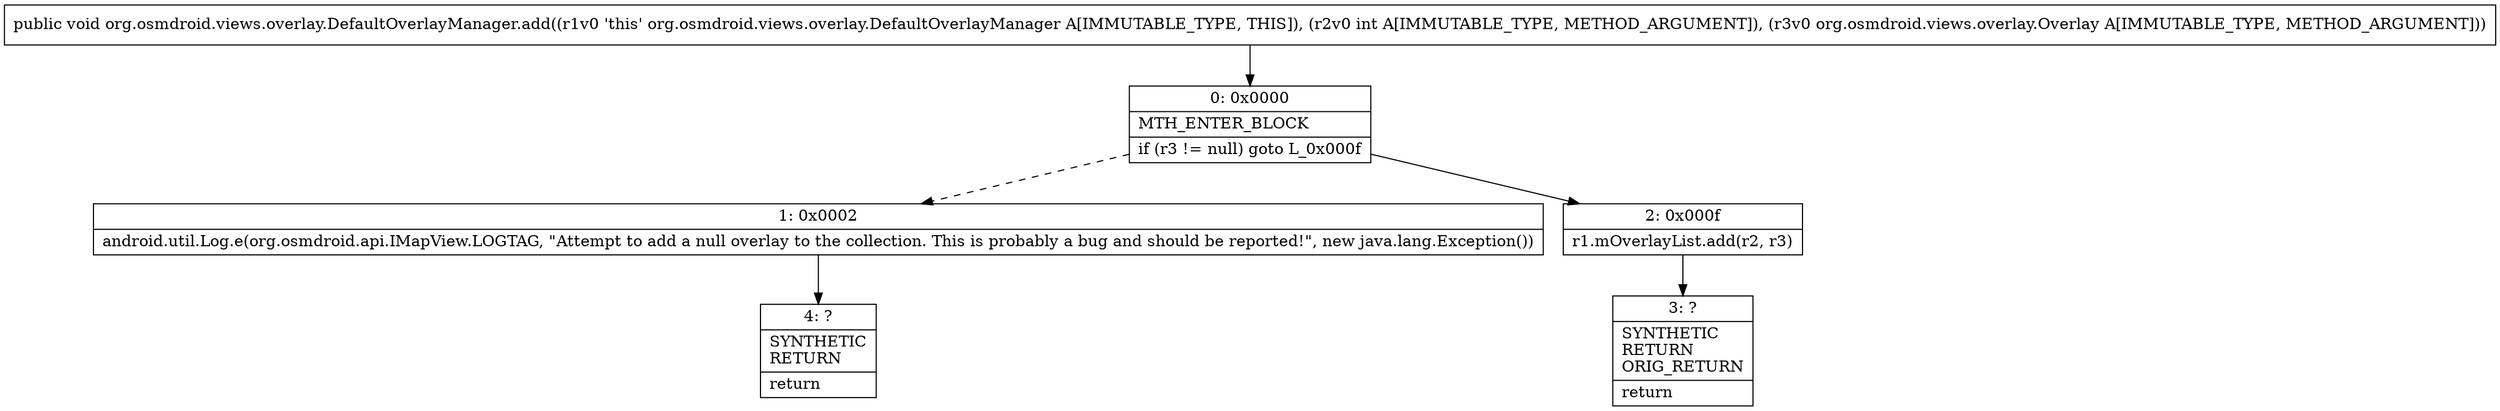 digraph "CFG fororg.osmdroid.views.overlay.DefaultOverlayManager.add(ILorg\/osmdroid\/views\/overlay\/Overlay;)V" {
Node_0 [shape=record,label="{0\:\ 0x0000|MTH_ENTER_BLOCK\l|if (r3 != null) goto L_0x000f\l}"];
Node_1 [shape=record,label="{1\:\ 0x0002|android.util.Log.e(org.osmdroid.api.IMapView.LOGTAG, \"Attempt to add a null overlay to the collection. This is probably a bug and should be reported!\", new java.lang.Exception())\l}"];
Node_2 [shape=record,label="{2\:\ 0x000f|r1.mOverlayList.add(r2, r3)\l}"];
Node_3 [shape=record,label="{3\:\ ?|SYNTHETIC\lRETURN\lORIG_RETURN\l|return\l}"];
Node_4 [shape=record,label="{4\:\ ?|SYNTHETIC\lRETURN\l|return\l}"];
MethodNode[shape=record,label="{public void org.osmdroid.views.overlay.DefaultOverlayManager.add((r1v0 'this' org.osmdroid.views.overlay.DefaultOverlayManager A[IMMUTABLE_TYPE, THIS]), (r2v0 int A[IMMUTABLE_TYPE, METHOD_ARGUMENT]), (r3v0 org.osmdroid.views.overlay.Overlay A[IMMUTABLE_TYPE, METHOD_ARGUMENT])) }"];
MethodNode -> Node_0;
Node_0 -> Node_1[style=dashed];
Node_0 -> Node_2;
Node_1 -> Node_4;
Node_2 -> Node_3;
}

